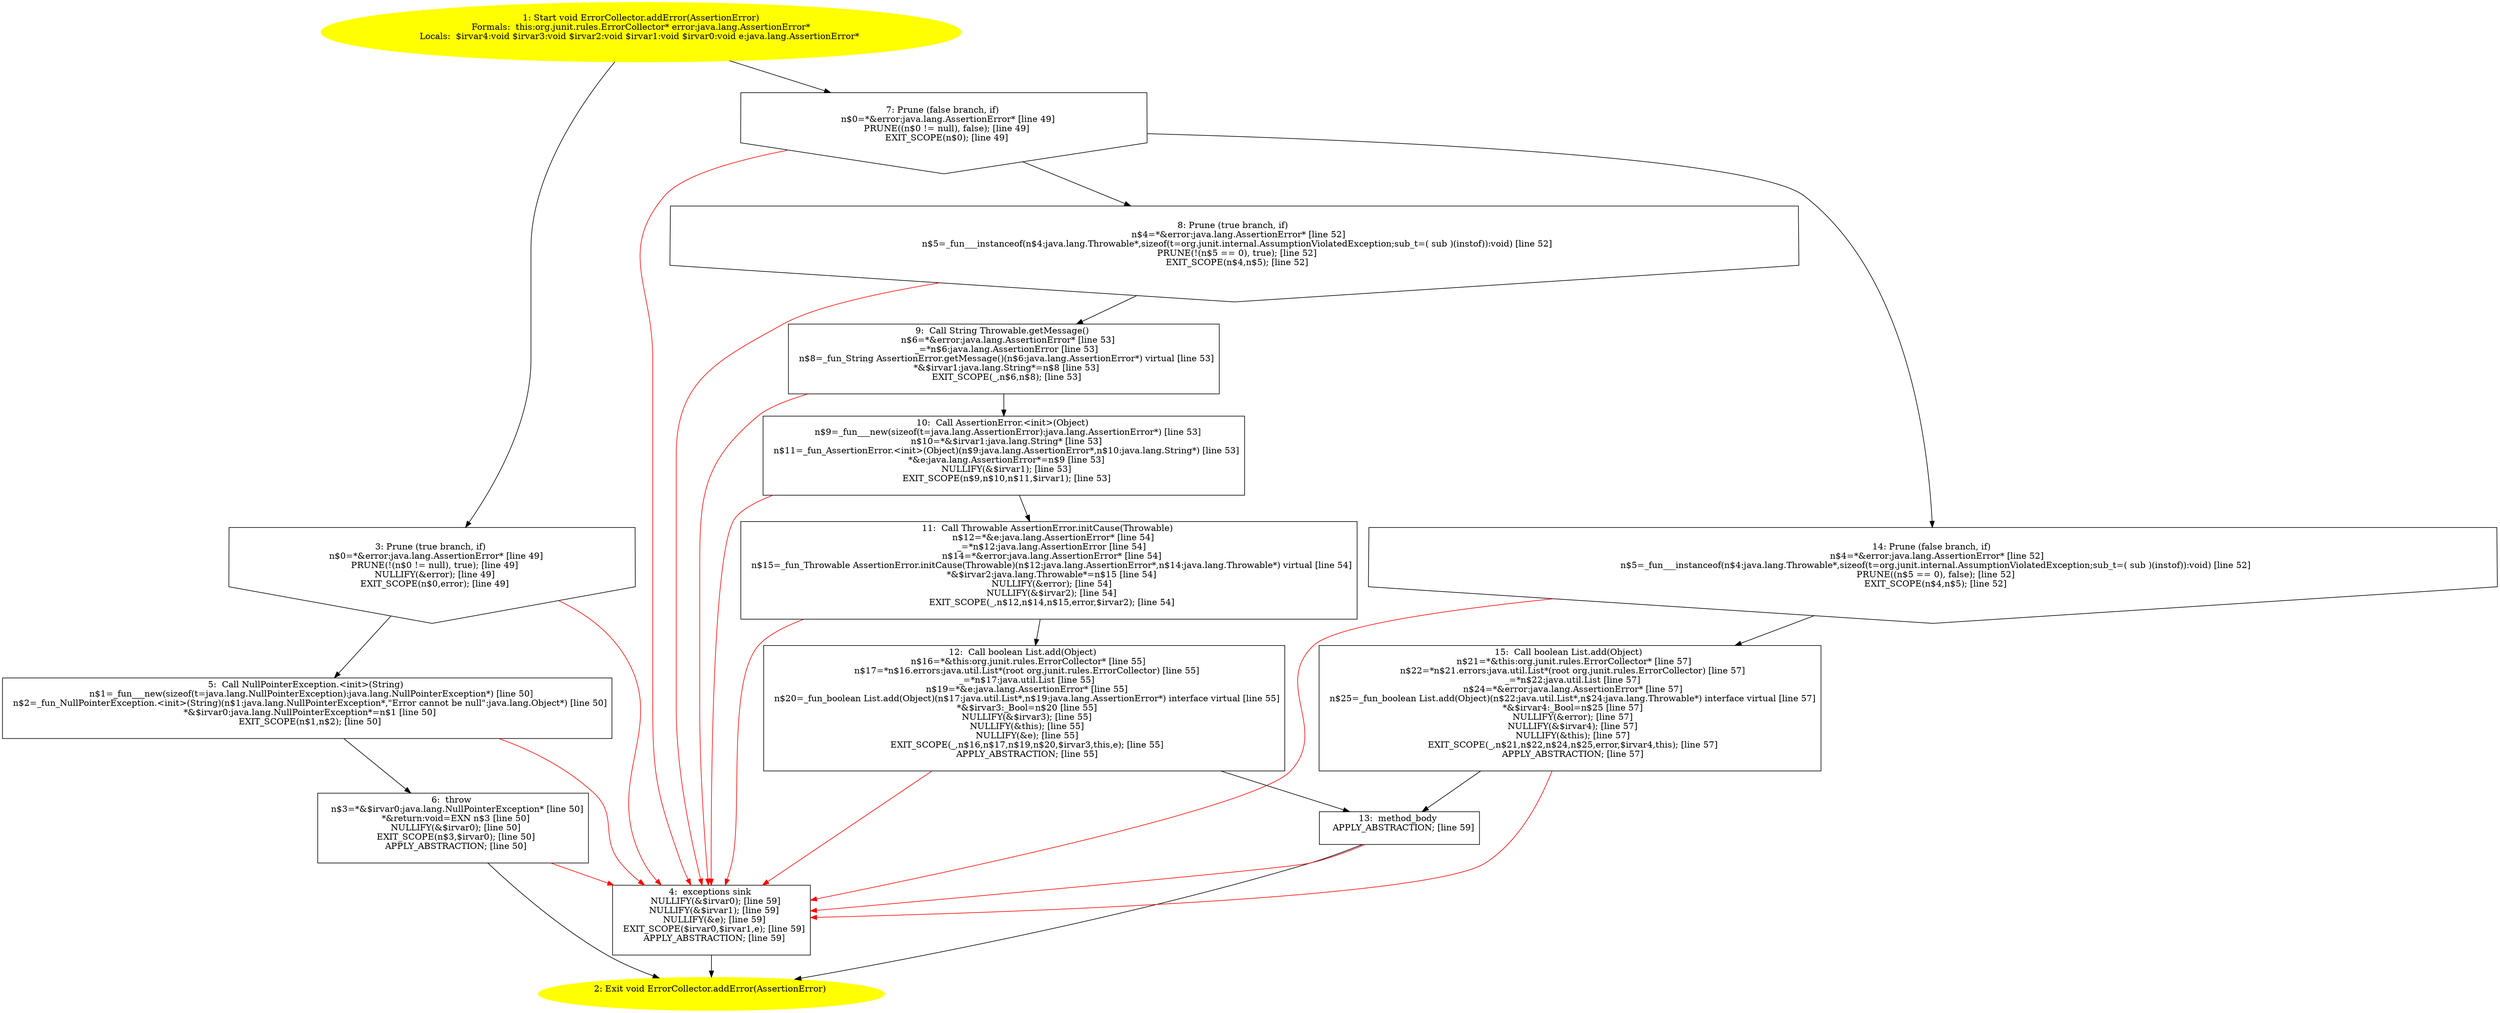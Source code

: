 /* @generated */
digraph cfg {
"org.junit.rules.ErrorCollector.addError(java.lang.AssertionError):void.98a82c2130c0ee81a1b4350b75b4195b_1" [label="1: Start void ErrorCollector.addError(AssertionError)\nFormals:  this:org.junit.rules.ErrorCollector* error:java.lang.AssertionError*\nLocals:  $irvar4:void $irvar3:void $irvar2:void $irvar1:void $irvar0:void e:java.lang.AssertionError* \n  " color=yellow style=filled]
	

	 "org.junit.rules.ErrorCollector.addError(java.lang.AssertionError):void.98a82c2130c0ee81a1b4350b75b4195b_1" -> "org.junit.rules.ErrorCollector.addError(java.lang.AssertionError):void.98a82c2130c0ee81a1b4350b75b4195b_3" ;
	 "org.junit.rules.ErrorCollector.addError(java.lang.AssertionError):void.98a82c2130c0ee81a1b4350b75b4195b_1" -> "org.junit.rules.ErrorCollector.addError(java.lang.AssertionError):void.98a82c2130c0ee81a1b4350b75b4195b_7" ;
"org.junit.rules.ErrorCollector.addError(java.lang.AssertionError):void.98a82c2130c0ee81a1b4350b75b4195b_2" [label="2: Exit void ErrorCollector.addError(AssertionError) \n  " color=yellow style=filled]
	

"org.junit.rules.ErrorCollector.addError(java.lang.AssertionError):void.98a82c2130c0ee81a1b4350b75b4195b_3" [label="3: Prune (true branch, if) \n   n$0=*&error:java.lang.AssertionError* [line 49]\n  PRUNE(!(n$0 != null), true); [line 49]\n  NULLIFY(&error); [line 49]\n  EXIT_SCOPE(n$0,error); [line 49]\n " shape="invhouse"]
	

	 "org.junit.rules.ErrorCollector.addError(java.lang.AssertionError):void.98a82c2130c0ee81a1b4350b75b4195b_3" -> "org.junit.rules.ErrorCollector.addError(java.lang.AssertionError):void.98a82c2130c0ee81a1b4350b75b4195b_5" ;
	 "org.junit.rules.ErrorCollector.addError(java.lang.AssertionError):void.98a82c2130c0ee81a1b4350b75b4195b_3" -> "org.junit.rules.ErrorCollector.addError(java.lang.AssertionError):void.98a82c2130c0ee81a1b4350b75b4195b_4" [color="red" ];
"org.junit.rules.ErrorCollector.addError(java.lang.AssertionError):void.98a82c2130c0ee81a1b4350b75b4195b_4" [label="4:  exceptions sink \n   NULLIFY(&$irvar0); [line 59]\n  NULLIFY(&$irvar1); [line 59]\n  NULLIFY(&e); [line 59]\n  EXIT_SCOPE($irvar0,$irvar1,e); [line 59]\n  APPLY_ABSTRACTION; [line 59]\n " shape="box"]
	

	 "org.junit.rules.ErrorCollector.addError(java.lang.AssertionError):void.98a82c2130c0ee81a1b4350b75b4195b_4" -> "org.junit.rules.ErrorCollector.addError(java.lang.AssertionError):void.98a82c2130c0ee81a1b4350b75b4195b_2" ;
"org.junit.rules.ErrorCollector.addError(java.lang.AssertionError):void.98a82c2130c0ee81a1b4350b75b4195b_5" [label="5:  Call NullPointerException.<init>(String) \n   n$1=_fun___new(sizeof(t=java.lang.NullPointerException):java.lang.NullPointerException*) [line 50]\n  n$2=_fun_NullPointerException.<init>(String)(n$1:java.lang.NullPointerException*,\"Error cannot be null\":java.lang.Object*) [line 50]\n  *&$irvar0:java.lang.NullPointerException*=n$1 [line 50]\n  EXIT_SCOPE(n$1,n$2); [line 50]\n " shape="box"]
	

	 "org.junit.rules.ErrorCollector.addError(java.lang.AssertionError):void.98a82c2130c0ee81a1b4350b75b4195b_5" -> "org.junit.rules.ErrorCollector.addError(java.lang.AssertionError):void.98a82c2130c0ee81a1b4350b75b4195b_6" ;
	 "org.junit.rules.ErrorCollector.addError(java.lang.AssertionError):void.98a82c2130c0ee81a1b4350b75b4195b_5" -> "org.junit.rules.ErrorCollector.addError(java.lang.AssertionError):void.98a82c2130c0ee81a1b4350b75b4195b_4" [color="red" ];
"org.junit.rules.ErrorCollector.addError(java.lang.AssertionError):void.98a82c2130c0ee81a1b4350b75b4195b_6" [label="6:  throw \n   n$3=*&$irvar0:java.lang.NullPointerException* [line 50]\n  *&return:void=EXN n$3 [line 50]\n  NULLIFY(&$irvar0); [line 50]\n  EXIT_SCOPE(n$3,$irvar0); [line 50]\n  APPLY_ABSTRACTION; [line 50]\n " shape="box"]
	

	 "org.junit.rules.ErrorCollector.addError(java.lang.AssertionError):void.98a82c2130c0ee81a1b4350b75b4195b_6" -> "org.junit.rules.ErrorCollector.addError(java.lang.AssertionError):void.98a82c2130c0ee81a1b4350b75b4195b_2" ;
	 "org.junit.rules.ErrorCollector.addError(java.lang.AssertionError):void.98a82c2130c0ee81a1b4350b75b4195b_6" -> "org.junit.rules.ErrorCollector.addError(java.lang.AssertionError):void.98a82c2130c0ee81a1b4350b75b4195b_4" [color="red" ];
"org.junit.rules.ErrorCollector.addError(java.lang.AssertionError):void.98a82c2130c0ee81a1b4350b75b4195b_7" [label="7: Prune (false branch, if) \n   n$0=*&error:java.lang.AssertionError* [line 49]\n  PRUNE((n$0 != null), false); [line 49]\n  EXIT_SCOPE(n$0); [line 49]\n " shape="invhouse"]
	

	 "org.junit.rules.ErrorCollector.addError(java.lang.AssertionError):void.98a82c2130c0ee81a1b4350b75b4195b_7" -> "org.junit.rules.ErrorCollector.addError(java.lang.AssertionError):void.98a82c2130c0ee81a1b4350b75b4195b_8" ;
	 "org.junit.rules.ErrorCollector.addError(java.lang.AssertionError):void.98a82c2130c0ee81a1b4350b75b4195b_7" -> "org.junit.rules.ErrorCollector.addError(java.lang.AssertionError):void.98a82c2130c0ee81a1b4350b75b4195b_14" ;
	 "org.junit.rules.ErrorCollector.addError(java.lang.AssertionError):void.98a82c2130c0ee81a1b4350b75b4195b_7" -> "org.junit.rules.ErrorCollector.addError(java.lang.AssertionError):void.98a82c2130c0ee81a1b4350b75b4195b_4" [color="red" ];
"org.junit.rules.ErrorCollector.addError(java.lang.AssertionError):void.98a82c2130c0ee81a1b4350b75b4195b_8" [label="8: Prune (true branch, if) \n   n$4=*&error:java.lang.AssertionError* [line 52]\n  n$5=_fun___instanceof(n$4:java.lang.Throwable*,sizeof(t=org.junit.internal.AssumptionViolatedException;sub_t=( sub )(instof)):void) [line 52]\n  PRUNE(!(n$5 == 0), true); [line 52]\n  EXIT_SCOPE(n$4,n$5); [line 52]\n " shape="invhouse"]
	

	 "org.junit.rules.ErrorCollector.addError(java.lang.AssertionError):void.98a82c2130c0ee81a1b4350b75b4195b_8" -> "org.junit.rules.ErrorCollector.addError(java.lang.AssertionError):void.98a82c2130c0ee81a1b4350b75b4195b_9" ;
	 "org.junit.rules.ErrorCollector.addError(java.lang.AssertionError):void.98a82c2130c0ee81a1b4350b75b4195b_8" -> "org.junit.rules.ErrorCollector.addError(java.lang.AssertionError):void.98a82c2130c0ee81a1b4350b75b4195b_4" [color="red" ];
"org.junit.rules.ErrorCollector.addError(java.lang.AssertionError):void.98a82c2130c0ee81a1b4350b75b4195b_9" [label="9:  Call String Throwable.getMessage() \n   n$6=*&error:java.lang.AssertionError* [line 53]\n  _=*n$6:java.lang.AssertionError [line 53]\n  n$8=_fun_String AssertionError.getMessage()(n$6:java.lang.AssertionError*) virtual [line 53]\n  *&$irvar1:java.lang.String*=n$8 [line 53]\n  EXIT_SCOPE(_,n$6,n$8); [line 53]\n " shape="box"]
	

	 "org.junit.rules.ErrorCollector.addError(java.lang.AssertionError):void.98a82c2130c0ee81a1b4350b75b4195b_9" -> "org.junit.rules.ErrorCollector.addError(java.lang.AssertionError):void.98a82c2130c0ee81a1b4350b75b4195b_10" ;
	 "org.junit.rules.ErrorCollector.addError(java.lang.AssertionError):void.98a82c2130c0ee81a1b4350b75b4195b_9" -> "org.junit.rules.ErrorCollector.addError(java.lang.AssertionError):void.98a82c2130c0ee81a1b4350b75b4195b_4" [color="red" ];
"org.junit.rules.ErrorCollector.addError(java.lang.AssertionError):void.98a82c2130c0ee81a1b4350b75b4195b_10" [label="10:  Call AssertionError.<init>(Object) \n   n$9=_fun___new(sizeof(t=java.lang.AssertionError):java.lang.AssertionError*) [line 53]\n  n$10=*&$irvar1:java.lang.String* [line 53]\n  n$11=_fun_AssertionError.<init>(Object)(n$9:java.lang.AssertionError*,n$10:java.lang.String*) [line 53]\n  *&e:java.lang.AssertionError*=n$9 [line 53]\n  NULLIFY(&$irvar1); [line 53]\n  EXIT_SCOPE(n$9,n$10,n$11,$irvar1); [line 53]\n " shape="box"]
	

	 "org.junit.rules.ErrorCollector.addError(java.lang.AssertionError):void.98a82c2130c0ee81a1b4350b75b4195b_10" -> "org.junit.rules.ErrorCollector.addError(java.lang.AssertionError):void.98a82c2130c0ee81a1b4350b75b4195b_11" ;
	 "org.junit.rules.ErrorCollector.addError(java.lang.AssertionError):void.98a82c2130c0ee81a1b4350b75b4195b_10" -> "org.junit.rules.ErrorCollector.addError(java.lang.AssertionError):void.98a82c2130c0ee81a1b4350b75b4195b_4" [color="red" ];
"org.junit.rules.ErrorCollector.addError(java.lang.AssertionError):void.98a82c2130c0ee81a1b4350b75b4195b_11" [label="11:  Call Throwable AssertionError.initCause(Throwable) \n   n$12=*&e:java.lang.AssertionError* [line 54]\n  _=*n$12:java.lang.AssertionError [line 54]\n  n$14=*&error:java.lang.AssertionError* [line 54]\n  n$15=_fun_Throwable AssertionError.initCause(Throwable)(n$12:java.lang.AssertionError*,n$14:java.lang.Throwable*) virtual [line 54]\n  *&$irvar2:java.lang.Throwable*=n$15 [line 54]\n  NULLIFY(&error); [line 54]\n  NULLIFY(&$irvar2); [line 54]\n  EXIT_SCOPE(_,n$12,n$14,n$15,error,$irvar2); [line 54]\n " shape="box"]
	

	 "org.junit.rules.ErrorCollector.addError(java.lang.AssertionError):void.98a82c2130c0ee81a1b4350b75b4195b_11" -> "org.junit.rules.ErrorCollector.addError(java.lang.AssertionError):void.98a82c2130c0ee81a1b4350b75b4195b_12" ;
	 "org.junit.rules.ErrorCollector.addError(java.lang.AssertionError):void.98a82c2130c0ee81a1b4350b75b4195b_11" -> "org.junit.rules.ErrorCollector.addError(java.lang.AssertionError):void.98a82c2130c0ee81a1b4350b75b4195b_4" [color="red" ];
"org.junit.rules.ErrorCollector.addError(java.lang.AssertionError):void.98a82c2130c0ee81a1b4350b75b4195b_12" [label="12:  Call boolean List.add(Object) \n   n$16=*&this:org.junit.rules.ErrorCollector* [line 55]\n  n$17=*n$16.errors:java.util.List*(root org.junit.rules.ErrorCollector) [line 55]\n  _=*n$17:java.util.List [line 55]\n  n$19=*&e:java.lang.AssertionError* [line 55]\n  n$20=_fun_boolean List.add(Object)(n$17:java.util.List*,n$19:java.lang.AssertionError*) interface virtual [line 55]\n  *&$irvar3:_Bool=n$20 [line 55]\n  NULLIFY(&$irvar3); [line 55]\n  NULLIFY(&this); [line 55]\n  NULLIFY(&e); [line 55]\n  EXIT_SCOPE(_,n$16,n$17,n$19,n$20,$irvar3,this,e); [line 55]\n  APPLY_ABSTRACTION; [line 55]\n " shape="box"]
	

	 "org.junit.rules.ErrorCollector.addError(java.lang.AssertionError):void.98a82c2130c0ee81a1b4350b75b4195b_12" -> "org.junit.rules.ErrorCollector.addError(java.lang.AssertionError):void.98a82c2130c0ee81a1b4350b75b4195b_13" ;
	 "org.junit.rules.ErrorCollector.addError(java.lang.AssertionError):void.98a82c2130c0ee81a1b4350b75b4195b_12" -> "org.junit.rules.ErrorCollector.addError(java.lang.AssertionError):void.98a82c2130c0ee81a1b4350b75b4195b_4" [color="red" ];
"org.junit.rules.ErrorCollector.addError(java.lang.AssertionError):void.98a82c2130c0ee81a1b4350b75b4195b_13" [label="13:  method_body \n   APPLY_ABSTRACTION; [line 59]\n " shape="box"]
	

	 "org.junit.rules.ErrorCollector.addError(java.lang.AssertionError):void.98a82c2130c0ee81a1b4350b75b4195b_13" -> "org.junit.rules.ErrorCollector.addError(java.lang.AssertionError):void.98a82c2130c0ee81a1b4350b75b4195b_2" ;
	 "org.junit.rules.ErrorCollector.addError(java.lang.AssertionError):void.98a82c2130c0ee81a1b4350b75b4195b_13" -> "org.junit.rules.ErrorCollector.addError(java.lang.AssertionError):void.98a82c2130c0ee81a1b4350b75b4195b_4" [color="red" ];
"org.junit.rules.ErrorCollector.addError(java.lang.AssertionError):void.98a82c2130c0ee81a1b4350b75b4195b_14" [label="14: Prune (false branch, if) \n   n$4=*&error:java.lang.AssertionError* [line 52]\n  n$5=_fun___instanceof(n$4:java.lang.Throwable*,sizeof(t=org.junit.internal.AssumptionViolatedException;sub_t=( sub )(instof)):void) [line 52]\n  PRUNE((n$5 == 0), false); [line 52]\n  EXIT_SCOPE(n$4,n$5); [line 52]\n " shape="invhouse"]
	

	 "org.junit.rules.ErrorCollector.addError(java.lang.AssertionError):void.98a82c2130c0ee81a1b4350b75b4195b_14" -> "org.junit.rules.ErrorCollector.addError(java.lang.AssertionError):void.98a82c2130c0ee81a1b4350b75b4195b_15" ;
	 "org.junit.rules.ErrorCollector.addError(java.lang.AssertionError):void.98a82c2130c0ee81a1b4350b75b4195b_14" -> "org.junit.rules.ErrorCollector.addError(java.lang.AssertionError):void.98a82c2130c0ee81a1b4350b75b4195b_4" [color="red" ];
"org.junit.rules.ErrorCollector.addError(java.lang.AssertionError):void.98a82c2130c0ee81a1b4350b75b4195b_15" [label="15:  Call boolean List.add(Object) \n   n$21=*&this:org.junit.rules.ErrorCollector* [line 57]\n  n$22=*n$21.errors:java.util.List*(root org.junit.rules.ErrorCollector) [line 57]\n  _=*n$22:java.util.List [line 57]\n  n$24=*&error:java.lang.AssertionError* [line 57]\n  n$25=_fun_boolean List.add(Object)(n$22:java.util.List*,n$24:java.lang.Throwable*) interface virtual [line 57]\n  *&$irvar4:_Bool=n$25 [line 57]\n  NULLIFY(&error); [line 57]\n  NULLIFY(&$irvar4); [line 57]\n  NULLIFY(&this); [line 57]\n  EXIT_SCOPE(_,n$21,n$22,n$24,n$25,error,$irvar4,this); [line 57]\n  APPLY_ABSTRACTION; [line 57]\n " shape="box"]
	

	 "org.junit.rules.ErrorCollector.addError(java.lang.AssertionError):void.98a82c2130c0ee81a1b4350b75b4195b_15" -> "org.junit.rules.ErrorCollector.addError(java.lang.AssertionError):void.98a82c2130c0ee81a1b4350b75b4195b_13" ;
	 "org.junit.rules.ErrorCollector.addError(java.lang.AssertionError):void.98a82c2130c0ee81a1b4350b75b4195b_15" -> "org.junit.rules.ErrorCollector.addError(java.lang.AssertionError):void.98a82c2130c0ee81a1b4350b75b4195b_4" [color="red" ];
}
